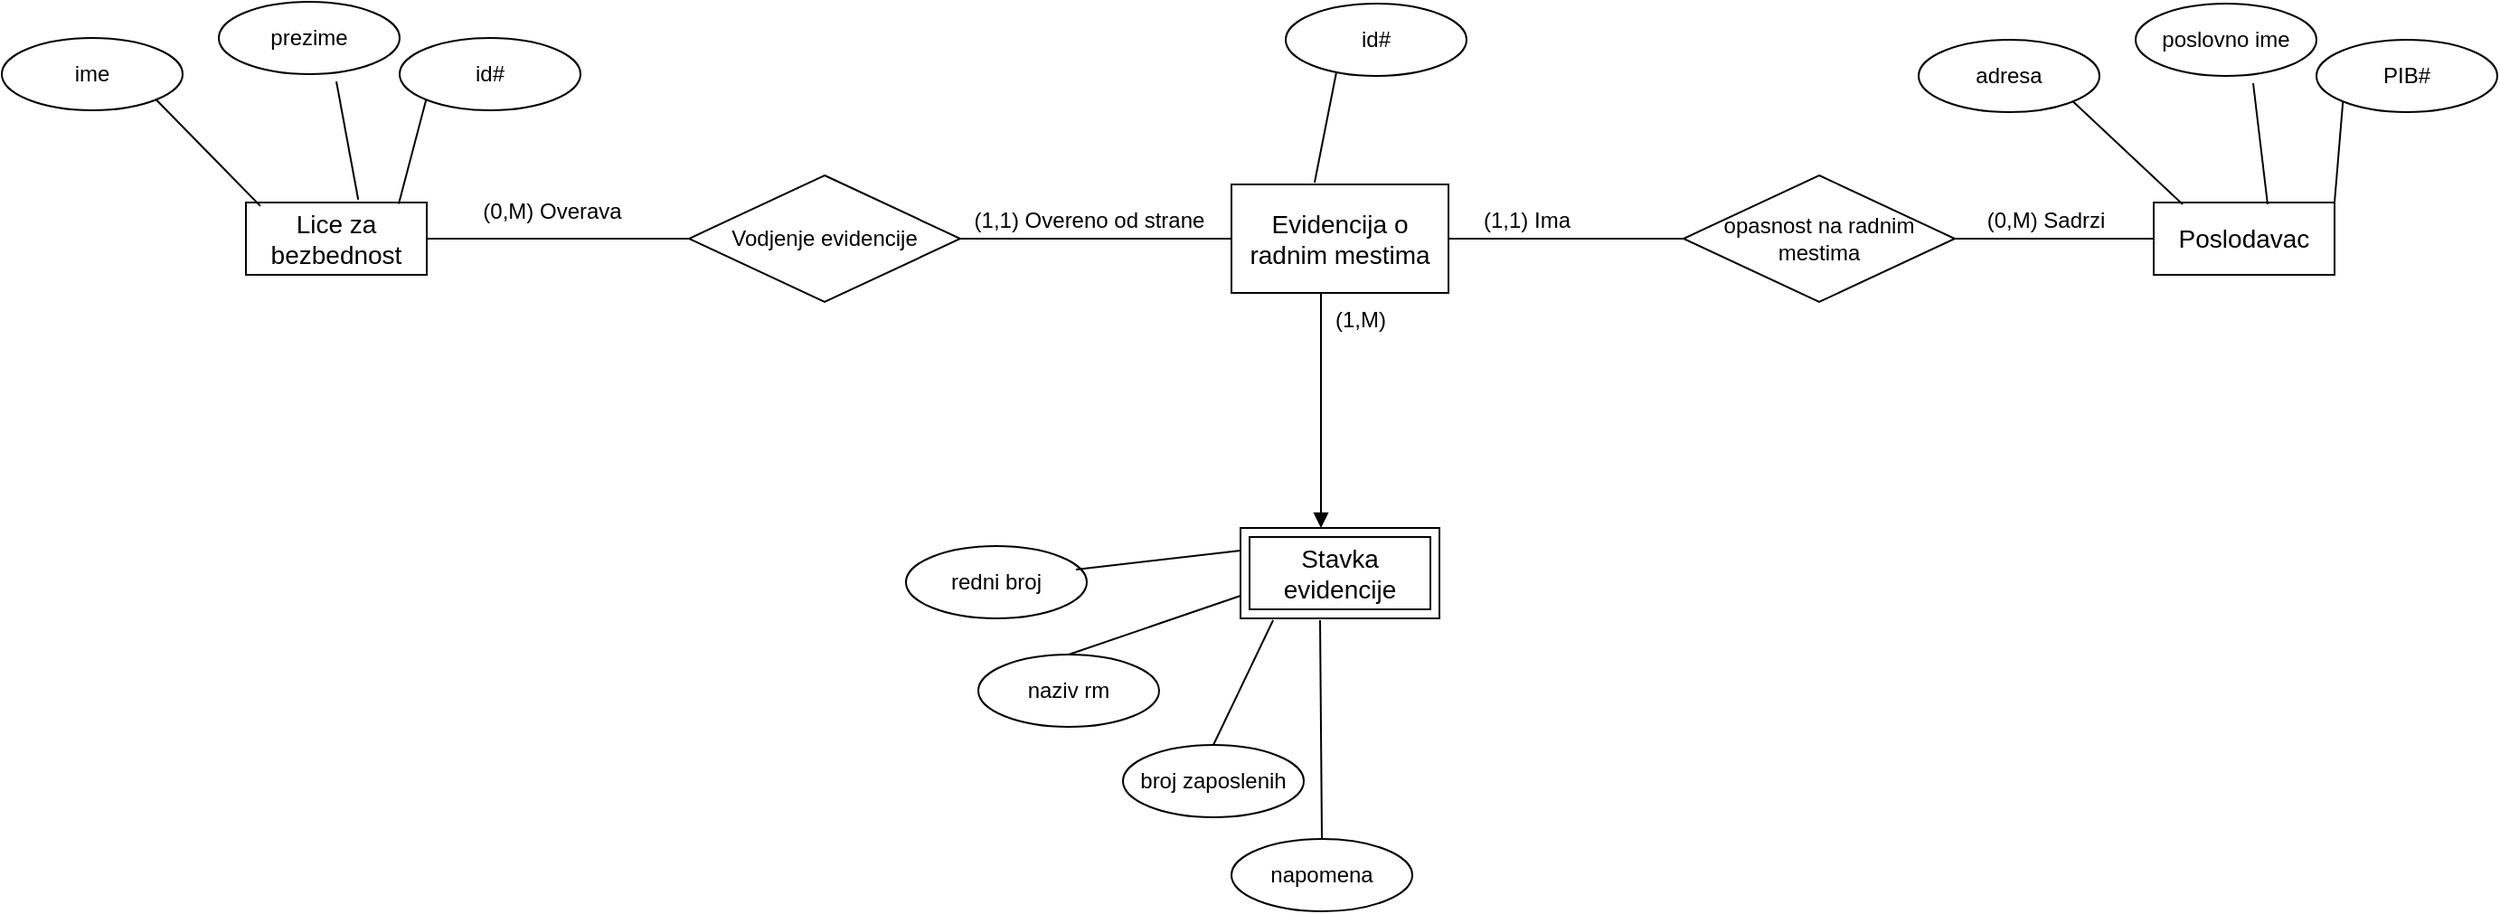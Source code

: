 <mxfile version="21.7.5" type="device">
  <diagram id="cX9Rxq1GDXvq4FwfHjqG" name="Page-1">
    <mxGraphModel dx="2537" dy="941" grid="1" gridSize="10" guides="1" tooltips="1" connect="1" arrows="1" fold="1" page="1" pageScale="1" pageWidth="850" pageHeight="1100" math="0" shadow="0">
      <root>
        <mxCell id="0" />
        <mxCell id="1" parent="0" />
        <object label="" kardinalnost="(0,M)" id="p6OjkSHZk2NeHFK_y6Gc-2">
          <mxCell style="rounded=0;orthogonalLoop=1;jettySize=auto;html=1;exitX=0.5;exitY=1;exitDx=0;exitDy=0;endArrow=block;endFill=1;targetPerimeterSpacing=0;" edge="1" parent="1">
            <mxGeometry relative="1" as="geometry">
              <mxPoint x="169.5" y="330" as="targetPoint" />
              <mxPoint x="169.5" y="200" as="sourcePoint" />
            </mxGeometry>
          </mxCell>
        </object>
        <mxCell id="p6OjkSHZk2NeHFK_y6Gc-15" value="&lt;font style=&quot;font-size: 12px;&quot;&gt;(1,M)&lt;/font&gt;" style="edgeLabel;html=1;align=center;verticalAlign=middle;resizable=0;points=[];fontSize=12;" vertex="1" connectable="0" parent="p6OjkSHZk2NeHFK_y6Gc-2">
          <mxGeometry x="-0.769" y="3" relative="1" as="geometry">
            <mxPoint x="18" as="offset" />
          </mxGeometry>
        </mxCell>
        <mxCell id="p6OjkSHZk2NeHFK_y6Gc-1" value="&lt;font style=&quot;font-size: 14px;&quot;&gt;Evidencija o radnim mestima&lt;/font&gt;" style="rounded=0;whiteSpace=wrap;html=1;fontSize=14;" vertex="1" parent="1">
          <mxGeometry x="120" y="140" width="120" height="60" as="geometry" />
        </mxCell>
        <mxCell id="p6OjkSHZk2NeHFK_y6Gc-3" value="&lt;font style=&quot;font-size: 14px;&quot;&gt;Stavka evidencije&lt;/font&gt;" style="shape=ext;margin=3;double=1;whiteSpace=wrap;html=1;align=center;rounded=0;" vertex="1" parent="1">
          <mxGeometry x="125" y="330" width="110" height="50" as="geometry" />
        </mxCell>
        <mxCell id="p6OjkSHZk2NeHFK_y6Gc-4" value="naziv rm" style="ellipse;whiteSpace=wrap;html=1;align=center;" vertex="1" parent="1">
          <mxGeometry x="-20" y="400" width="100" height="40" as="geometry" />
        </mxCell>
        <mxCell id="p6OjkSHZk2NeHFK_y6Gc-5" value="" style="endArrow=none;html=1;rounded=0;entryX=0;entryY=0.75;entryDx=0;entryDy=0;exitX=0.5;exitY=0;exitDx=0;exitDy=0;" edge="1" parent="1" source="p6OjkSHZk2NeHFK_y6Gc-4" target="p6OjkSHZk2NeHFK_y6Gc-3">
          <mxGeometry width="50" height="50" relative="1" as="geometry">
            <mxPoint x="70" y="420" as="sourcePoint" />
            <mxPoint x="120" y="370" as="targetPoint" />
          </mxGeometry>
        </mxCell>
        <mxCell id="p6OjkSHZk2NeHFK_y6Gc-7" value="broj zaposlenih" style="ellipse;whiteSpace=wrap;html=1;align=center;" vertex="1" parent="1">
          <mxGeometry x="60" y="450" width="100" height="40" as="geometry" />
        </mxCell>
        <mxCell id="p6OjkSHZk2NeHFK_y6Gc-8" value="" style="endArrow=none;html=1;rounded=0;entryX=0.164;entryY=1.02;entryDx=0;entryDy=0;exitX=0.5;exitY=0;exitDx=0;exitDy=0;entryPerimeter=0;" edge="1" parent="1" source="p6OjkSHZk2NeHFK_y6Gc-7" target="p6OjkSHZk2NeHFK_y6Gc-3">
          <mxGeometry width="50" height="50" relative="1" as="geometry">
            <mxPoint x="180" y="482" as="sourcePoint" />
            <mxPoint x="235" y="430" as="targetPoint" />
          </mxGeometry>
        </mxCell>
        <mxCell id="p6OjkSHZk2NeHFK_y6Gc-9" value="napomena" style="ellipse;whiteSpace=wrap;html=1;align=center;" vertex="1" parent="1">
          <mxGeometry x="120" y="502" width="100" height="40" as="geometry" />
        </mxCell>
        <mxCell id="p6OjkSHZk2NeHFK_y6Gc-10" value="" style="endArrow=none;html=1;rounded=0;entryX=0.4;entryY=1.02;entryDx=0;entryDy=0;exitX=0.5;exitY=0;exitDx=0;exitDy=0;entryPerimeter=0;" edge="1" parent="1" source="p6OjkSHZk2NeHFK_y6Gc-9" target="p6OjkSHZk2NeHFK_y6Gc-3">
          <mxGeometry width="50" height="50" relative="1" as="geometry">
            <mxPoint x="210" y="522" as="sourcePoint" />
            <mxPoint x="265" y="470" as="targetPoint" />
          </mxGeometry>
        </mxCell>
        <mxCell id="p6OjkSHZk2NeHFK_y6Gc-16" value="redni broj" style="ellipse;whiteSpace=wrap;html=1;align=center;" vertex="1" parent="1">
          <mxGeometry x="-60" y="340" width="100" height="40" as="geometry" />
        </mxCell>
        <mxCell id="p6OjkSHZk2NeHFK_y6Gc-17" value="" style="endArrow=none;html=1;rounded=0;entryX=0;entryY=0.25;entryDx=0;entryDy=0;exitX=0.94;exitY=0.325;exitDx=0;exitDy=0;exitPerimeter=0;" edge="1" parent="1" source="p6OjkSHZk2NeHFK_y6Gc-16" target="p6OjkSHZk2NeHFK_y6Gc-3">
          <mxGeometry width="50" height="50" relative="1" as="geometry">
            <mxPoint x="30" y="360" as="sourcePoint" />
            <mxPoint x="85" y="308" as="targetPoint" />
          </mxGeometry>
        </mxCell>
        <mxCell id="p6OjkSHZk2NeHFK_y6Gc-18" value="&lt;font style=&quot;font-size: 14px;&quot;&gt;Poslodavac&lt;/font&gt;" style="whiteSpace=wrap;html=1;align=center;" vertex="1" parent="1">
          <mxGeometry x="630" y="150" width="100" height="40" as="geometry" />
        </mxCell>
        <mxCell id="p6OjkSHZk2NeHFK_y6Gc-20" value="" style="edgeStyle=orthogonalEdgeStyle;rounded=0;orthogonalLoop=1;jettySize=auto;html=1;endArrow=none;endFill=0;" edge="1" parent="1" source="p6OjkSHZk2NeHFK_y6Gc-19" target="p6OjkSHZk2NeHFK_y6Gc-1">
          <mxGeometry relative="1" as="geometry" />
        </mxCell>
        <mxCell id="p6OjkSHZk2NeHFK_y6Gc-23" value="&lt;font style=&quot;font-size: 12px;&quot;&gt;(1,1) Ima&lt;/font&gt;" style="edgeLabel;html=1;align=center;verticalAlign=middle;resizable=0;points=[];fontSize=12;" vertex="1" connectable="0" parent="p6OjkSHZk2NeHFK_y6Gc-20">
          <mxGeometry x="0.339" y="1" relative="1" as="geometry">
            <mxPoint y="-11" as="offset" />
          </mxGeometry>
        </mxCell>
        <mxCell id="p6OjkSHZk2NeHFK_y6Gc-21" style="edgeStyle=orthogonalEdgeStyle;rounded=0;orthogonalLoop=1;jettySize=auto;html=1;exitX=1;exitY=0.5;exitDx=0;exitDy=0;entryX=0;entryY=0.5;entryDx=0;entryDy=0;endArrow=none;endFill=0;" edge="1" parent="1" source="p6OjkSHZk2NeHFK_y6Gc-19" target="p6OjkSHZk2NeHFK_y6Gc-18">
          <mxGeometry relative="1" as="geometry" />
        </mxCell>
        <mxCell id="p6OjkSHZk2NeHFK_y6Gc-24" value="(0,M) Sadrzi" style="edgeLabel;html=1;align=center;verticalAlign=middle;resizable=0;points=[];fontSize=12;" vertex="1" connectable="0" parent="p6OjkSHZk2NeHFK_y6Gc-21">
          <mxGeometry x="-0.036" y="3" relative="1" as="geometry">
            <mxPoint x="-3" y="-7" as="offset" />
          </mxGeometry>
        </mxCell>
        <mxCell id="p6OjkSHZk2NeHFK_y6Gc-19" value="opasnost na radnim mestima" style="shape=rhombus;perimeter=rhombusPerimeter;whiteSpace=wrap;html=1;align=center;" vertex="1" parent="1">
          <mxGeometry x="370" y="135" width="150" height="70" as="geometry" />
        </mxCell>
        <mxCell id="p6OjkSHZk2NeHFK_y6Gc-25" value="adresa" style="ellipse;whiteSpace=wrap;html=1;align=center;" vertex="1" parent="1">
          <mxGeometry x="500" y="60" width="100" height="40" as="geometry" />
        </mxCell>
        <mxCell id="p6OjkSHZk2NeHFK_y6Gc-26" value="" style="endArrow=none;html=1;rounded=0;entryX=0.16;entryY=0.025;entryDx=0;entryDy=0;exitX=1;exitY=1;exitDx=0;exitDy=0;entryPerimeter=0;" edge="1" parent="1" source="p6OjkSHZk2NeHFK_y6Gc-25" target="p6OjkSHZk2NeHFK_y6Gc-18">
          <mxGeometry width="50" height="50" relative="1" as="geometry">
            <mxPoint x="660" y="290" as="sourcePoint" />
            <mxPoint x="715" y="238" as="targetPoint" />
          </mxGeometry>
        </mxCell>
        <mxCell id="p6OjkSHZk2NeHFK_y6Gc-27" value="PIB#" style="ellipse;whiteSpace=wrap;html=1;align=center;" vertex="1" parent="1">
          <mxGeometry x="720" y="60" width="100" height="40" as="geometry" />
        </mxCell>
        <mxCell id="p6OjkSHZk2NeHFK_y6Gc-28" value="" style="endArrow=none;html=1;rounded=0;entryX=1;entryY=0;entryDx=0;entryDy=0;exitX=0;exitY=1;exitDx=0;exitDy=0;" edge="1" parent="1" source="p6OjkSHZk2NeHFK_y6Gc-27" target="p6OjkSHZk2NeHFK_y6Gc-18">
          <mxGeometry width="50" height="50" relative="1" as="geometry">
            <mxPoint x="620" y="220" as="sourcePoint" />
            <mxPoint x="715" y="213" as="targetPoint" />
          </mxGeometry>
        </mxCell>
        <mxCell id="p6OjkSHZk2NeHFK_y6Gc-31" value="poslovno ime" style="ellipse;whiteSpace=wrap;html=1;align=center;" vertex="1" parent="1">
          <mxGeometry x="620" y="40" width="100" height="40" as="geometry" />
        </mxCell>
        <mxCell id="p6OjkSHZk2NeHFK_y6Gc-32" value="" style="endArrow=none;html=1;rounded=0;entryX=0.63;entryY=0.025;entryDx=0;entryDy=0;exitX=0.65;exitY=1.1;exitDx=0;exitDy=0;exitPerimeter=0;entryPerimeter=0;" edge="1" parent="1" source="p6OjkSHZk2NeHFK_y6Gc-31" target="p6OjkSHZk2NeHFK_y6Gc-18">
          <mxGeometry width="50" height="50" relative="1" as="geometry">
            <mxPoint x="780" y="280" as="sourcePoint" />
            <mxPoint x="875" y="263" as="targetPoint" />
          </mxGeometry>
        </mxCell>
        <mxCell id="p6OjkSHZk2NeHFK_y6Gc-33" value="id#" style="ellipse;whiteSpace=wrap;html=1;align=center;" vertex="1" parent="1">
          <mxGeometry x="150" y="40" width="100" height="40" as="geometry" />
        </mxCell>
        <mxCell id="p6OjkSHZk2NeHFK_y6Gc-34" value="" style="endArrow=none;html=1;rounded=0;entryX=0.383;entryY=-0.017;entryDx=0;entryDy=0;exitX=0.28;exitY=0.95;exitDx=0;exitDy=0;entryPerimeter=0;exitPerimeter=0;" edge="1" parent="1" source="p6OjkSHZk2NeHFK_y6Gc-33" target="p6OjkSHZk2NeHFK_y6Gc-1">
          <mxGeometry width="50" height="50" relative="1" as="geometry">
            <mxPoint x="220" y="279" as="sourcePoint" />
            <mxPoint x="206" y="140" as="targetPoint" />
          </mxGeometry>
        </mxCell>
        <mxCell id="p6OjkSHZk2NeHFK_y6Gc-37" style="edgeStyle=orthogonalEdgeStyle;rounded=0;orthogonalLoop=1;jettySize=auto;html=1;exitX=1;exitY=0.5;exitDx=0;exitDy=0;entryX=0;entryY=0.5;entryDx=0;entryDy=0;endArrow=none;endFill=0;" edge="1" parent="1" source="p6OjkSHZk2NeHFK_y6Gc-39" target="p6OjkSHZk2NeHFK_y6Gc-1">
          <mxGeometry relative="1" as="geometry">
            <mxPoint x="80" y="165" as="targetPoint" />
          </mxGeometry>
        </mxCell>
        <mxCell id="p6OjkSHZk2NeHFK_y6Gc-38" value="(1,1) Overeno od strane" style="edgeLabel;html=1;align=center;verticalAlign=middle;resizable=0;points=[];fontSize=12;" vertex="1" connectable="0" parent="p6OjkSHZk2NeHFK_y6Gc-37">
          <mxGeometry x="-0.036" y="3" relative="1" as="geometry">
            <mxPoint x="-2" y="-7" as="offset" />
          </mxGeometry>
        </mxCell>
        <mxCell id="p6OjkSHZk2NeHFK_y6Gc-40" style="edgeStyle=orthogonalEdgeStyle;rounded=0;orthogonalLoop=1;jettySize=auto;html=1;exitX=0;exitY=0.5;exitDx=0;exitDy=0;endArrow=none;endFill=0;entryX=1;entryY=0.5;entryDx=0;entryDy=0;" edge="1" parent="1" source="p6OjkSHZk2NeHFK_y6Gc-39" target="p6OjkSHZk2NeHFK_y6Gc-42">
          <mxGeometry relative="1" as="geometry">
            <mxPoint x="-330" y="170" as="targetPoint" />
          </mxGeometry>
        </mxCell>
        <mxCell id="p6OjkSHZk2NeHFK_y6Gc-39" value="Vodjenje evidencije" style="shape=rhombus;perimeter=rhombusPerimeter;whiteSpace=wrap;html=1;align=center;" vertex="1" parent="1">
          <mxGeometry x="-180" y="135" width="150" height="70" as="geometry" />
        </mxCell>
        <mxCell id="p6OjkSHZk2NeHFK_y6Gc-41" value="(0,M) Overava" style="edgeLabel;html=1;align=center;verticalAlign=middle;resizable=0;points=[];fontSize=12;" vertex="1" connectable="0" parent="1">
          <mxGeometry x="-249.995" y="160" as="geometry">
            <mxPoint x="-6" y="-5" as="offset" />
          </mxGeometry>
        </mxCell>
        <mxCell id="p6OjkSHZk2NeHFK_y6Gc-42" value="&lt;font style=&quot;font-size: 14px;&quot;&gt;Lice za bezbednost&lt;/font&gt;" style="whiteSpace=wrap;html=1;align=center;" vertex="1" parent="1">
          <mxGeometry x="-425" y="150" width="100" height="40" as="geometry" />
        </mxCell>
        <mxCell id="p6OjkSHZk2NeHFK_y6Gc-43" value="ime" style="ellipse;whiteSpace=wrap;html=1;align=center;" vertex="1" parent="1">
          <mxGeometry x="-560" y="59" width="100" height="40" as="geometry" />
        </mxCell>
        <mxCell id="p6OjkSHZk2NeHFK_y6Gc-44" value="" style="endArrow=none;html=1;rounded=0;entryX=0.08;entryY=0.049;entryDx=0;entryDy=0;exitX=1;exitY=1;exitDx=0;exitDy=0;entryPerimeter=0;" edge="1" parent="1" source="p6OjkSHZk2NeHFK_y6Gc-43" target="p6OjkSHZk2NeHFK_y6Gc-42">
          <mxGeometry width="50" height="50" relative="1" as="geometry">
            <mxPoint x="-400" y="289" as="sourcePoint" />
            <mxPoint x="-414" y="150" as="targetPoint" />
          </mxGeometry>
        </mxCell>
        <mxCell id="p6OjkSHZk2NeHFK_y6Gc-45" value="id#" style="ellipse;whiteSpace=wrap;html=1;align=center;" vertex="1" parent="1">
          <mxGeometry x="-340" y="59" width="100" height="40" as="geometry" />
        </mxCell>
        <mxCell id="p6OjkSHZk2NeHFK_y6Gc-46" value="" style="endArrow=none;html=1;rounded=0;entryX=0.845;entryY=0.019;entryDx=0;entryDy=0;exitX=0;exitY=1;exitDx=0;exitDy=0;entryPerimeter=0;" edge="1" parent="1" source="p6OjkSHZk2NeHFK_y6Gc-45" target="p6OjkSHZk2NeHFK_y6Gc-42">
          <mxGeometry width="50" height="50" relative="1" as="geometry">
            <mxPoint x="-440" y="219" as="sourcePoint" />
            <mxPoint x="-330" y="149" as="targetPoint" />
          </mxGeometry>
        </mxCell>
        <mxCell id="p6OjkSHZk2NeHFK_y6Gc-47" value="prezime" style="ellipse;whiteSpace=wrap;html=1;align=center;" vertex="1" parent="1">
          <mxGeometry x="-440" y="39" width="100" height="40" as="geometry" />
        </mxCell>
        <mxCell id="p6OjkSHZk2NeHFK_y6Gc-48" value="" style="endArrow=none;html=1;rounded=0;entryX=0.621;entryY=-0.04;entryDx=0;entryDy=0;exitX=0.65;exitY=1.1;exitDx=0;exitDy=0;exitPerimeter=0;entryPerimeter=0;" edge="1" parent="1" source="p6OjkSHZk2NeHFK_y6Gc-47" target="p6OjkSHZk2NeHFK_y6Gc-42">
          <mxGeometry width="50" height="50" relative="1" as="geometry">
            <mxPoint x="-280" y="279" as="sourcePoint" />
            <mxPoint x="-367" y="150" as="targetPoint" />
          </mxGeometry>
        </mxCell>
      </root>
    </mxGraphModel>
  </diagram>
</mxfile>
